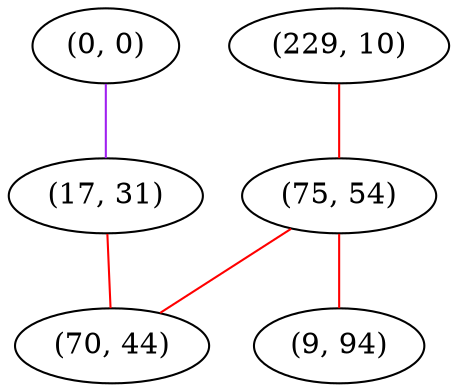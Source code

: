 graph "" {
"(0, 0)";
"(229, 10)";
"(75, 54)";
"(17, 31)";
"(9, 94)";
"(70, 44)";
"(0, 0)" -- "(17, 31)"  [color=purple, key=0, weight=4];
"(229, 10)" -- "(75, 54)"  [color=red, key=0, weight=1];
"(75, 54)" -- "(9, 94)"  [color=red, key=0, weight=1];
"(75, 54)" -- "(70, 44)"  [color=red, key=0, weight=1];
"(17, 31)" -- "(70, 44)"  [color=red, key=0, weight=1];
}
